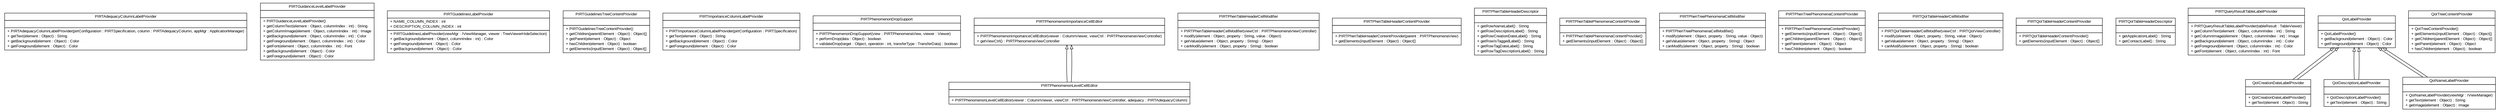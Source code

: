 #!/usr/local/bin/dot
#
# Class diagram 
# Generated by UMLGraph version R5_6-24-gf6e263 (http://www.umlgraph.org/)
#

digraph G {
	edge [fontname="arial",fontsize=10,labelfontname="arial",labelfontsize=10];
	node [fontname="arial",fontsize=10,shape=plaintext];
	nodesep=0.25;
	ranksep=0.5;
	// gov.sandia.cf.parts.ui.pirt.editors.PIRTAdequacyColumnLabelProvider
	c26097 [label=<<table title="gov.sandia.cf.parts.ui.pirt.editors.PIRTAdequacyColumnLabelProvider" border="0" cellborder="1" cellspacing="0" cellpadding="2" port="p" href="./PIRTAdequacyColumnLabelProvider.html">
		<tr><td><table border="0" cellspacing="0" cellpadding="1">
<tr><td align="center" balign="center"> PIRTAdequacyColumnLabelProvider </td></tr>
		</table></td></tr>
		<tr><td><table border="0" cellspacing="0" cellpadding="1">
<tr><td align="left" balign="left">  </td></tr>
		</table></td></tr>
		<tr><td><table border="0" cellspacing="0" cellpadding="1">
<tr><td align="left" balign="left"> + PIRTAdequacyColumnLabelProvider(pirtConfiguration : PIRTSpecification, column : PIRTAdequacyColumn, appMgr : ApplicationManager) </td></tr>
<tr><td align="left" balign="left"> + getText(element : Object) : String </td></tr>
<tr><td align="left" balign="left"> + getBackground(element : Object) : Color </td></tr>
<tr><td align="left" balign="left"> + getForeground(element : Object) : Color </td></tr>
		</table></td></tr>
		</table>>, URL="./PIRTAdequacyColumnLabelProvider.html", fontname="arial", fontcolor="black", fontsize=10.0];
	// gov.sandia.cf.parts.ui.pirt.editors.PIRTGuidanceLevelLabelProvider
	c26098 [label=<<table title="gov.sandia.cf.parts.ui.pirt.editors.PIRTGuidanceLevelLabelProvider" border="0" cellborder="1" cellspacing="0" cellpadding="2" port="p" href="./PIRTGuidanceLevelLabelProvider.html">
		<tr><td><table border="0" cellspacing="0" cellpadding="1">
<tr><td align="center" balign="center"> PIRTGuidanceLevelLabelProvider </td></tr>
		</table></td></tr>
		<tr><td><table border="0" cellspacing="0" cellpadding="1">
<tr><td align="left" balign="left">  </td></tr>
		</table></td></tr>
		<tr><td><table border="0" cellspacing="0" cellpadding="1">
<tr><td align="left" balign="left"> + PIRTGuidanceLevelLabelProvider() </td></tr>
<tr><td align="left" balign="left"> + getColumnText(element : Object, columnIndex : int) : String </td></tr>
<tr><td align="left" balign="left"> + getColumnImage(element : Object, columnIndex : int) : Image </td></tr>
<tr><td align="left" balign="left"> + getBackground(element : Object, columnIndex : int) : Color </td></tr>
<tr><td align="left" balign="left"> + getForeground(element : Object, columnIndex : int) : Color </td></tr>
<tr><td align="left" balign="left"> + getFont(element : Object, columnIndex : int) : Font </td></tr>
<tr><td align="left" balign="left"> + getBackground(element : Object) : Color </td></tr>
<tr><td align="left" balign="left"> + getForeground(element : Object) : Color </td></tr>
		</table></td></tr>
		</table>>, URL="./PIRTGuidanceLevelLabelProvider.html", fontname="arial", fontcolor="black", fontsize=10.0];
	// gov.sandia.cf.parts.ui.pirt.editors.PIRTGuidelinesLabelProvider
	c26099 [label=<<table title="gov.sandia.cf.parts.ui.pirt.editors.PIRTGuidelinesLabelProvider" border="0" cellborder="1" cellspacing="0" cellpadding="2" port="p" href="./PIRTGuidelinesLabelProvider.html">
		<tr><td><table border="0" cellspacing="0" cellpadding="1">
<tr><td align="center" balign="center"> PIRTGuidelinesLabelProvider </td></tr>
		</table></td></tr>
		<tr><td><table border="0" cellspacing="0" cellpadding="1">
<tr><td align="left" balign="left"> + NAME_COLUMN_INDEX : int </td></tr>
<tr><td align="left" balign="left"> + DESCRIPTION_COLUMN_INDEX : int </td></tr>
		</table></td></tr>
		<tr><td><table border="0" cellspacing="0" cellpadding="1">
<tr><td align="left" balign="left"> + PIRTGuidelinesLabelProvider(viewMgr : IViewManager, viewer : TreeViewerHideSelection) </td></tr>
<tr><td align="left" balign="left"> + getBackground(element : Object, columnIndex : int) : Color </td></tr>
<tr><td align="left" balign="left"> + getForeground(element : Object) : Color </td></tr>
<tr><td align="left" balign="left"> + getBackground(element : Object) : Color </td></tr>
		</table></td></tr>
		</table>>, URL="./PIRTGuidelinesLabelProvider.html", fontname="arial", fontcolor="black", fontsize=10.0];
	// gov.sandia.cf.parts.ui.pirt.editors.PIRTGuidelinesTreeContentProvider
	c26100 [label=<<table title="gov.sandia.cf.parts.ui.pirt.editors.PIRTGuidelinesTreeContentProvider" border="0" cellborder="1" cellspacing="0" cellpadding="2" port="p" href="./PIRTGuidelinesTreeContentProvider.html">
		<tr><td><table border="0" cellspacing="0" cellpadding="1">
<tr><td align="center" balign="center"> PIRTGuidelinesTreeContentProvider </td></tr>
		</table></td></tr>
		<tr><td><table border="0" cellspacing="0" cellpadding="1">
<tr><td align="left" balign="left">  </td></tr>
		</table></td></tr>
		<tr><td><table border="0" cellspacing="0" cellpadding="1">
<tr><td align="left" balign="left"> + PIRTGuidelinesTreeContentProvider() </td></tr>
<tr><td align="left" balign="left"> + getChildren(parentElement : Object) : Object[] </td></tr>
<tr><td align="left" balign="left"> + getParent(element : Object) : Object </td></tr>
<tr><td align="left" balign="left"> + hasChildren(element : Object) : boolean </td></tr>
<tr><td align="left" balign="left"> + getElements(inputElement : Object) : Object[] </td></tr>
		</table></td></tr>
		</table>>, URL="./PIRTGuidelinesTreeContentProvider.html", fontname="arial", fontcolor="black", fontsize=10.0];
	// gov.sandia.cf.parts.ui.pirt.editors.PIRTImportanceColumnLabelProvider
	c26101 [label=<<table title="gov.sandia.cf.parts.ui.pirt.editors.PIRTImportanceColumnLabelProvider" border="0" cellborder="1" cellspacing="0" cellpadding="2" port="p" href="./PIRTImportanceColumnLabelProvider.html">
		<tr><td><table border="0" cellspacing="0" cellpadding="1">
<tr><td align="center" balign="center"> PIRTImportanceColumnLabelProvider </td></tr>
		</table></td></tr>
		<tr><td><table border="0" cellspacing="0" cellpadding="1">
<tr><td align="left" balign="left">  </td></tr>
		</table></td></tr>
		<tr><td><table border="0" cellspacing="0" cellpadding="1">
<tr><td align="left" balign="left"> + PIRTImportanceColumnLabelProvider(pirtConfiguration : PIRTSpecification) </td></tr>
<tr><td align="left" balign="left"> + getText(element : Object) : String </td></tr>
<tr><td align="left" balign="left"> + getBackground(element : Object) : Color </td></tr>
<tr><td align="left" balign="left"> + getForeground(element : Object) : Color </td></tr>
		</table></td></tr>
		</table>>, URL="./PIRTImportanceColumnLabelProvider.html", fontname="arial", fontcolor="black", fontsize=10.0];
	// gov.sandia.cf.parts.ui.pirt.editors.PIRTPhenomenonDropSupport
	c26102 [label=<<table title="gov.sandia.cf.parts.ui.pirt.editors.PIRTPhenomenonDropSupport" border="0" cellborder="1" cellspacing="0" cellpadding="2" port="p" href="./PIRTPhenomenonDropSupport.html">
		<tr><td><table border="0" cellspacing="0" cellpadding="1">
<tr><td align="center" balign="center"> PIRTPhenomenonDropSupport </td></tr>
		</table></td></tr>
		<tr><td><table border="0" cellspacing="0" cellpadding="1">
<tr><td align="left" balign="left">  </td></tr>
		</table></td></tr>
		<tr><td><table border="0" cellspacing="0" cellpadding="1">
<tr><td align="left" balign="left"> + PIRTPhenomenonDropSupport(view : PIRTPhenomenaView, viewer : Viewer) </td></tr>
<tr><td align="left" balign="left"> + performDrop(data : Object) : boolean </td></tr>
<tr><td align="left" balign="left"> + validateDrop(target : Object, operation : int, transferType : TransferData) : boolean </td></tr>
		</table></td></tr>
		</table>>, URL="./PIRTPhenomenonDropSupport.html", fontname="arial", fontcolor="black", fontsize=10.0];
	// gov.sandia.cf.parts.ui.pirt.editors.PIRTPhenomenonImportanceCellEditor
	c26103 [label=<<table title="gov.sandia.cf.parts.ui.pirt.editors.PIRTPhenomenonImportanceCellEditor" border="0" cellborder="1" cellspacing="0" cellpadding="2" port="p" href="./PIRTPhenomenonImportanceCellEditor.html">
		<tr><td><table border="0" cellspacing="0" cellpadding="1">
<tr><td align="center" balign="center"> PIRTPhenomenonImportanceCellEditor </td></tr>
		</table></td></tr>
		<tr><td><table border="0" cellspacing="0" cellpadding="1">
<tr><td align="left" balign="left">  </td></tr>
		</table></td></tr>
		<tr><td><table border="0" cellspacing="0" cellpadding="1">
<tr><td align="left" balign="left"> + PIRTPhenomenonImportanceCellEditor(viewer : ColumnViewer, viewCtrl : PIRTPhenomenaViewController) </td></tr>
<tr><td align="left" balign="left"> + getViewCtrl() : PIRTPhenomenaViewController </td></tr>
		</table></td></tr>
		</table>>, URL="./PIRTPhenomenonImportanceCellEditor.html", fontname="arial", fontcolor="black", fontsize=10.0];
	// gov.sandia.cf.parts.ui.pirt.editors.PIRTPhenomenonLevelCellEditor
	c26104 [label=<<table title="gov.sandia.cf.parts.ui.pirt.editors.PIRTPhenomenonLevelCellEditor" border="0" cellborder="1" cellspacing="0" cellpadding="2" port="p" href="./PIRTPhenomenonLevelCellEditor.html">
		<tr><td><table border="0" cellspacing="0" cellpadding="1">
<tr><td align="center" balign="center"> PIRTPhenomenonLevelCellEditor </td></tr>
		</table></td></tr>
		<tr><td><table border="0" cellspacing="0" cellpadding="1">
<tr><td align="left" balign="left">  </td></tr>
		</table></td></tr>
		<tr><td><table border="0" cellspacing="0" cellpadding="1">
<tr><td align="left" balign="left"> + PIRTPhenomenonLevelCellEditor(viewer : ColumnViewer, viewCtrl : PIRTPhenomenaViewController, adequacy : PIRTAdequacyColumn) </td></tr>
		</table></td></tr>
		</table>>, URL="./PIRTPhenomenonLevelCellEditor.html", fontname="arial", fontcolor="black", fontsize=10.0];
	// gov.sandia.cf.parts.ui.pirt.editors.PIRTPhenTableHeaderCellModifier
	c26105 [label=<<table title="gov.sandia.cf.parts.ui.pirt.editors.PIRTPhenTableHeaderCellModifier" border="0" cellborder="1" cellspacing="0" cellpadding="2" port="p" href="./PIRTPhenTableHeaderCellModifier.html">
		<tr><td><table border="0" cellspacing="0" cellpadding="1">
<tr><td align="center" balign="center"> PIRTPhenTableHeaderCellModifier </td></tr>
		</table></td></tr>
		<tr><td><table border="0" cellspacing="0" cellpadding="1">
<tr><td align="left" balign="left">  </td></tr>
		</table></td></tr>
		<tr><td><table border="0" cellspacing="0" cellpadding="1">
<tr><td align="left" balign="left"> + PIRTPhenTableHeaderCellModifier(viewCtrl : PIRTPhenomenaViewController) </td></tr>
<tr><td align="left" balign="left"> + modify(element : Object, property : String, value : Object) </td></tr>
<tr><td align="left" balign="left"> + getValue(element : Object, property : String) : Object </td></tr>
<tr><td align="left" balign="left"> + canModify(element : Object, property : String) : boolean </td></tr>
		</table></td></tr>
		</table>>, URL="./PIRTPhenTableHeaderCellModifier.html", fontname="arial", fontcolor="black", fontsize=10.0];
	// gov.sandia.cf.parts.ui.pirt.editors.PIRTPhenTableHeaderContentProvider
	c26106 [label=<<table title="gov.sandia.cf.parts.ui.pirt.editors.PIRTPhenTableHeaderContentProvider" border="0" cellborder="1" cellspacing="0" cellpadding="2" port="p" href="./PIRTPhenTableHeaderContentProvider.html">
		<tr><td><table border="0" cellspacing="0" cellpadding="1">
<tr><td align="center" balign="center"> PIRTPhenTableHeaderContentProvider </td></tr>
		</table></td></tr>
		<tr><td><table border="0" cellspacing="0" cellpadding="1">
<tr><td align="left" balign="left">  </td></tr>
		</table></td></tr>
		<tr><td><table border="0" cellspacing="0" cellpadding="1">
<tr><td align="left" balign="left"> + PIRTPhenTableHeaderContentProvider(parent : PIRTPhenomenaView) </td></tr>
<tr><td align="left" balign="left"> + getElements(inputElement : Object) : Object[] </td></tr>
		</table></td></tr>
		</table>>, URL="./PIRTPhenTableHeaderContentProvider.html", fontname="arial", fontcolor="black", fontsize=10.0];
	// gov.sandia.cf.parts.ui.pirt.editors.PIRTPhenTableHeaderDescriptor
	c26107 [label=<<table title="gov.sandia.cf.parts.ui.pirt.editors.PIRTPhenTableHeaderDescriptor" border="0" cellborder="1" cellspacing="0" cellpadding="2" port="p" href="./PIRTPhenTableHeaderDescriptor.html">
		<tr><td><table border="0" cellspacing="0" cellpadding="1">
<tr><td align="center" balign="center"> PIRTPhenTableHeaderDescriptor </td></tr>
		</table></td></tr>
		<tr><td><table border="0" cellspacing="0" cellpadding="1">
<tr><td align="left" balign="left">  </td></tr>
		</table></td></tr>
		<tr><td><table border="0" cellspacing="0" cellpadding="1">
<tr><td align="left" balign="left"> + getRowNameLabel() : String </td></tr>
<tr><td align="left" balign="left"> + getRowDescriptionLabel() : String </td></tr>
<tr><td align="left" balign="left"> + getRowCreationDateLabel() : String </td></tr>
<tr><td align="left" balign="left"> + getRowIsTaggedLabel() : String </td></tr>
<tr><td align="left" balign="left"> + getRowTagDateLabel() : String </td></tr>
<tr><td align="left" balign="left"> + getRowTagDescriptionLabel() : String </td></tr>
		</table></td></tr>
		</table>>, URL="./PIRTPhenTableHeaderDescriptor.html", fontname="arial", fontcolor="black", fontsize=10.0];
	// gov.sandia.cf.parts.ui.pirt.editors.PIRTPhenTablePhenomenaContentProvider
	c26108 [label=<<table title="gov.sandia.cf.parts.ui.pirt.editors.PIRTPhenTablePhenomenaContentProvider" border="0" cellborder="1" cellspacing="0" cellpadding="2" port="p" href="./PIRTPhenTablePhenomenaContentProvider.html">
		<tr><td><table border="0" cellspacing="0" cellpadding="1">
<tr><td align="center" balign="center"> PIRTPhenTablePhenomenaContentProvider </td></tr>
		</table></td></tr>
		<tr><td><table border="0" cellspacing="0" cellpadding="1">
<tr><td align="left" balign="left">  </td></tr>
		</table></td></tr>
		<tr><td><table border="0" cellspacing="0" cellpadding="1">
<tr><td align="left" balign="left"> + PIRTPhenTablePhenomenaContentProvider() </td></tr>
<tr><td align="left" balign="left"> + getElements(inputElement : Object) : Object[] </td></tr>
		</table></td></tr>
		</table>>, URL="./PIRTPhenTablePhenomenaContentProvider.html", fontname="arial", fontcolor="black", fontsize=10.0];
	// gov.sandia.cf.parts.ui.pirt.editors.PIRTPhenTreePhenomenaCellModifier
	c26109 [label=<<table title="gov.sandia.cf.parts.ui.pirt.editors.PIRTPhenTreePhenomenaCellModifier" border="0" cellborder="1" cellspacing="0" cellpadding="2" port="p" href="./PIRTPhenTreePhenomenaCellModifier.html">
		<tr><td><table border="0" cellspacing="0" cellpadding="1">
<tr><td align="center" balign="center"> PIRTPhenTreePhenomenaCellModifier </td></tr>
		</table></td></tr>
		<tr><td><table border="0" cellspacing="0" cellpadding="1">
<tr><td align="left" balign="left">  </td></tr>
		</table></td></tr>
		<tr><td><table border="0" cellspacing="0" cellpadding="1">
<tr><td align="left" balign="left"> + PIRTPhenTreePhenomenaCellModifier() </td></tr>
<tr><td align="left" balign="left"> + modify(element : Object, property : String, value : Object) </td></tr>
<tr><td align="left" balign="left"> + getValue(element : Object, property : String) : Object </td></tr>
<tr><td align="left" balign="left"> + canModify(element : Object, property : String) : boolean </td></tr>
		</table></td></tr>
		</table>>, URL="./PIRTPhenTreePhenomenaCellModifier.html", fontname="arial", fontcolor="black", fontsize=10.0];
	// gov.sandia.cf.parts.ui.pirt.editors.PIRTPhenTreePhenomenaContentProvider
	c26110 [label=<<table title="gov.sandia.cf.parts.ui.pirt.editors.PIRTPhenTreePhenomenaContentProvider" border="0" cellborder="1" cellspacing="0" cellpadding="2" port="p" href="./PIRTPhenTreePhenomenaContentProvider.html">
		<tr><td><table border="0" cellspacing="0" cellpadding="1">
<tr><td align="center" balign="center"> PIRTPhenTreePhenomenaContentProvider </td></tr>
		</table></td></tr>
		<tr><td><table border="0" cellspacing="0" cellpadding="1">
<tr><td align="left" balign="left">  </td></tr>
		</table></td></tr>
		<tr><td><table border="0" cellspacing="0" cellpadding="1">
<tr><td align="left" balign="left"> + PIRTPhenTreePhenomenaContentProvider() </td></tr>
<tr><td align="left" balign="left"> + getElements(inputElement : Object) : Object[] </td></tr>
<tr><td align="left" balign="left"> + getChildren(parentElement : Object) : Object[] </td></tr>
<tr><td align="left" balign="left"> + getParent(element : Object) : Object </td></tr>
<tr><td align="left" balign="left"> + hasChildren(element : Object) : boolean </td></tr>
		</table></td></tr>
		</table>>, URL="./PIRTPhenTreePhenomenaContentProvider.html", fontname="arial", fontcolor="black", fontsize=10.0];
	// gov.sandia.cf.parts.ui.pirt.editors.PIRTQoITableHeaderCellModifier
	c26111 [label=<<table title="gov.sandia.cf.parts.ui.pirt.editors.PIRTQoITableHeaderCellModifier" border="0" cellborder="1" cellspacing="0" cellpadding="2" port="p" href="./PIRTQoITableHeaderCellModifier.html">
		<tr><td><table border="0" cellspacing="0" cellpadding="1">
<tr><td align="center" balign="center"> PIRTQoITableHeaderCellModifier </td></tr>
		</table></td></tr>
		<tr><td><table border="0" cellspacing="0" cellpadding="1">
<tr><td align="left" balign="left">  </td></tr>
		</table></td></tr>
		<tr><td><table border="0" cellspacing="0" cellpadding="1">
<tr><td align="left" balign="left"> + PIRTQoITableHeaderCellModifier(viewCtrl : PIRTQoIViewController) </td></tr>
<tr><td align="left" balign="left"> + modify(element : Object, property : String, value : Object) </td></tr>
<tr><td align="left" balign="left"> + getValue(element : Object, property : String) : Object </td></tr>
<tr><td align="left" balign="left"> + canModify(element : Object, property : String) : boolean </td></tr>
		</table></td></tr>
		</table>>, URL="./PIRTQoITableHeaderCellModifier.html", fontname="arial", fontcolor="black", fontsize=10.0];
	// gov.sandia.cf.parts.ui.pirt.editors.PIRTQoITableHeaderContentProvider
	c26112 [label=<<table title="gov.sandia.cf.parts.ui.pirt.editors.PIRTQoITableHeaderContentProvider" border="0" cellborder="1" cellspacing="0" cellpadding="2" port="p" href="./PIRTQoITableHeaderContentProvider.html">
		<tr><td><table border="0" cellspacing="0" cellpadding="1">
<tr><td align="center" balign="center"> PIRTQoITableHeaderContentProvider </td></tr>
		</table></td></tr>
		<tr><td><table border="0" cellspacing="0" cellpadding="1">
<tr><td align="left" balign="left">  </td></tr>
		</table></td></tr>
		<tr><td><table border="0" cellspacing="0" cellpadding="1">
<tr><td align="left" balign="left"> + PIRTQoITableHeaderContentProvider() </td></tr>
<tr><td align="left" balign="left"> + getElements(inputElement : Object) : Object[] </td></tr>
		</table></td></tr>
		</table>>, URL="./PIRTQoITableHeaderContentProvider.html", fontname="arial", fontcolor="black", fontsize=10.0];
	// gov.sandia.cf.parts.ui.pirt.editors.PIRTQoITableHeaderDescriptor
	c26113 [label=<<table title="gov.sandia.cf.parts.ui.pirt.editors.PIRTQoITableHeaderDescriptor" border="0" cellborder="1" cellspacing="0" cellpadding="2" port="p" href="./PIRTQoITableHeaderDescriptor.html">
		<tr><td><table border="0" cellspacing="0" cellpadding="1">
<tr><td align="center" balign="center"> PIRTQoITableHeaderDescriptor </td></tr>
		</table></td></tr>
		<tr><td><table border="0" cellspacing="0" cellpadding="1">
<tr><td align="left" balign="left">  </td></tr>
		</table></td></tr>
		<tr><td><table border="0" cellspacing="0" cellpadding="1">
<tr><td align="left" balign="left"> + getApplicationLabel() : String </td></tr>
<tr><td align="left" balign="left"> + getContactLabel() : String </td></tr>
		</table></td></tr>
		</table>>, URL="./PIRTQoITableHeaderDescriptor.html", fontname="arial", fontcolor="black", fontsize=10.0];
	// gov.sandia.cf.parts.ui.pirt.editors.PIRTQueryResultTableLabelProvider
	c26114 [label=<<table title="gov.sandia.cf.parts.ui.pirt.editors.PIRTQueryResultTableLabelProvider" border="0" cellborder="1" cellspacing="0" cellpadding="2" port="p" href="./PIRTQueryResultTableLabelProvider.html">
		<tr><td><table border="0" cellspacing="0" cellpadding="1">
<tr><td align="center" balign="center"> PIRTQueryResultTableLabelProvider </td></tr>
		</table></td></tr>
		<tr><td><table border="0" cellspacing="0" cellpadding="1">
<tr><td align="left" balign="left">  </td></tr>
		</table></td></tr>
		<tr><td><table border="0" cellspacing="0" cellpadding="1">
<tr><td align="left" balign="left"> + PIRTQueryResultTableLabelProvider(tableResult : TableViewer) </td></tr>
<tr><td align="left" balign="left"> + getColumnText(element : Object, columnIndex : int) : String </td></tr>
<tr><td align="left" balign="left"> + getColumnImage(element : Object, columnIndex : int) : Image </td></tr>
<tr><td align="left" balign="left"> + getBackground(element : Object, columnIndex : int) : Color </td></tr>
<tr><td align="left" balign="left"> + getForeground(element : Object, columnIndex : int) : Color </td></tr>
<tr><td align="left" balign="left"> + getFont(element : Object, columnIndex : int) : Font </td></tr>
		</table></td></tr>
		</table>>, URL="./PIRTQueryResultTableLabelProvider.html", fontname="arial", fontcolor="black", fontsize=10.0];
	// gov.sandia.cf.parts.ui.pirt.editors.QoICreationDateLabelProvider
	c26115 [label=<<table title="gov.sandia.cf.parts.ui.pirt.editors.QoICreationDateLabelProvider" border="0" cellborder="1" cellspacing="0" cellpadding="2" port="p" href="./QoICreationDateLabelProvider.html">
		<tr><td><table border="0" cellspacing="0" cellpadding="1">
<tr><td align="center" balign="center"> QoICreationDateLabelProvider </td></tr>
		</table></td></tr>
		<tr><td><table border="0" cellspacing="0" cellpadding="1">
<tr><td align="left" balign="left">  </td></tr>
		</table></td></tr>
		<tr><td><table border="0" cellspacing="0" cellpadding="1">
<tr><td align="left" balign="left"> + QoICreationDateLabelProvider() </td></tr>
<tr><td align="left" balign="left"> + getText(element : Object) : String </td></tr>
		</table></td></tr>
		</table>>, URL="./QoICreationDateLabelProvider.html", fontname="arial", fontcolor="black", fontsize=10.0];
	// gov.sandia.cf.parts.ui.pirt.editors.QoIDescriptionLabelProvider
	c26116 [label=<<table title="gov.sandia.cf.parts.ui.pirt.editors.QoIDescriptionLabelProvider" border="0" cellborder="1" cellspacing="0" cellpadding="2" port="p" href="./QoIDescriptionLabelProvider.html">
		<tr><td><table border="0" cellspacing="0" cellpadding="1">
<tr><td align="center" balign="center"> QoIDescriptionLabelProvider </td></tr>
		</table></td></tr>
		<tr><td><table border="0" cellspacing="0" cellpadding="1">
<tr><td align="left" balign="left">  </td></tr>
		</table></td></tr>
		<tr><td><table border="0" cellspacing="0" cellpadding="1">
<tr><td align="left" balign="left"> + QoIDescriptionLabelProvider() </td></tr>
<tr><td align="left" balign="left"> + getText(element : Object) : String </td></tr>
		</table></td></tr>
		</table>>, URL="./QoIDescriptionLabelProvider.html", fontname="arial", fontcolor="black", fontsize=10.0];
	// gov.sandia.cf.parts.ui.pirt.editors.QoILabelProvider
	c26117 [label=<<table title="gov.sandia.cf.parts.ui.pirt.editors.QoILabelProvider" border="0" cellborder="1" cellspacing="0" cellpadding="2" port="p" href="./QoILabelProvider.html">
		<tr><td><table border="0" cellspacing="0" cellpadding="1">
<tr><td align="center" balign="center"> QoILabelProvider </td></tr>
		</table></td></tr>
		<tr><td><table border="0" cellspacing="0" cellpadding="1">
<tr><td align="left" balign="left">  </td></tr>
		</table></td></tr>
		<tr><td><table border="0" cellspacing="0" cellpadding="1">
<tr><td align="left" balign="left"> + QoILabelProvider() </td></tr>
<tr><td align="left" balign="left"> + getBackground(element : Object) : Color </td></tr>
<tr><td align="left" balign="left"> + getForeground(element : Object) : Color </td></tr>
		</table></td></tr>
		</table>>, URL="./QoILabelProvider.html", fontname="arial", fontcolor="black", fontsize=10.0];
	// gov.sandia.cf.parts.ui.pirt.editors.QoINameLabelProvider
	c26118 [label=<<table title="gov.sandia.cf.parts.ui.pirt.editors.QoINameLabelProvider" border="0" cellborder="1" cellspacing="0" cellpadding="2" port="p" href="./QoINameLabelProvider.html">
		<tr><td><table border="0" cellspacing="0" cellpadding="1">
<tr><td align="center" balign="center"> QoINameLabelProvider </td></tr>
		</table></td></tr>
		<tr><td><table border="0" cellspacing="0" cellpadding="1">
<tr><td align="left" balign="left">  </td></tr>
		</table></td></tr>
		<tr><td><table border="0" cellspacing="0" cellpadding="1">
<tr><td align="left" balign="left"> + QoINameLabelProvider(viewMgr : IViewManager) </td></tr>
<tr><td align="left" balign="left"> + getText(element : Object) : String </td></tr>
<tr><td align="left" balign="left"> + getImage(element : Object) : Image </td></tr>
		</table></td></tr>
		</table>>, URL="./QoINameLabelProvider.html", fontname="arial", fontcolor="black", fontsize=10.0];
	// gov.sandia.cf.parts.ui.pirt.editors.QoITreeContentProvider
	c26119 [label=<<table title="gov.sandia.cf.parts.ui.pirt.editors.QoITreeContentProvider" border="0" cellborder="1" cellspacing="0" cellpadding="2" port="p" href="./QoITreeContentProvider.html">
		<tr><td><table border="0" cellspacing="0" cellpadding="1">
<tr><td align="center" balign="center"> QoITreeContentProvider </td></tr>
		</table></td></tr>
		<tr><td><table border="0" cellspacing="0" cellpadding="1">
<tr><td align="left" balign="left">  </td></tr>
		</table></td></tr>
		<tr><td><table border="0" cellspacing="0" cellpadding="1">
<tr><td align="left" balign="left"> + QoITreeContentProvider() </td></tr>
<tr><td align="left" balign="left"> + getElements(inputElement : Object) : Object[] </td></tr>
<tr><td align="left" balign="left"> + getChildren(parentElement : Object) : Object[] </td></tr>
<tr><td align="left" balign="left"> + getParent(element : Object) : Object </td></tr>
<tr><td align="left" balign="left"> + hasChildren(element : Object) : boolean </td></tr>
		</table></td></tr>
		</table>>, URL="./QoITreeContentProvider.html", fontname="arial", fontcolor="black", fontsize=10.0];
	//gov.sandia.cf.parts.ui.pirt.editors.PIRTPhenomenonLevelCellEditor extends gov.sandia.cf.parts.ui.pirt.editors.PIRTPhenomenonImportanceCellEditor
	c26103:p -> c26104:p [dir=back,arrowtail=empty];
	//gov.sandia.cf.parts.ui.pirt.editors.QoICreationDateLabelProvider extends gov.sandia.cf.parts.ui.pirt.editors.QoILabelProvider
	c26117:p -> c26115:p [dir=back,arrowtail=empty];
	//gov.sandia.cf.parts.ui.pirt.editors.QoIDescriptionLabelProvider extends gov.sandia.cf.parts.ui.pirt.editors.QoILabelProvider
	c26117:p -> c26116:p [dir=back,arrowtail=empty];
	//gov.sandia.cf.parts.ui.pirt.editors.QoINameLabelProvider extends gov.sandia.cf.parts.ui.pirt.editors.QoILabelProvider
	c26117:p -> c26118:p [dir=back,arrowtail=empty];
	//gov.sandia.cf.parts.ui.pirt.editors.QoINameLabelProvider extends gov.sandia.cf.parts.ui.pirt.editors.QoILabelProvider
	c26117:p -> c26118:p [dir=back,arrowtail=empty];
	//gov.sandia.cf.parts.ui.pirt.editors.QoIDescriptionLabelProvider extends gov.sandia.cf.parts.ui.pirt.editors.QoILabelProvider
	c26117:p -> c26116:p [dir=back,arrowtail=empty];
	//gov.sandia.cf.parts.ui.pirt.editors.QoICreationDateLabelProvider extends gov.sandia.cf.parts.ui.pirt.editors.QoILabelProvider
	c26117:p -> c26115:p [dir=back,arrowtail=empty];
	//gov.sandia.cf.parts.ui.pirt.editors.PIRTPhenomenonLevelCellEditor extends gov.sandia.cf.parts.ui.pirt.editors.PIRTPhenomenonImportanceCellEditor
	c26103:p -> c26104:p [dir=back,arrowtail=empty];
}

